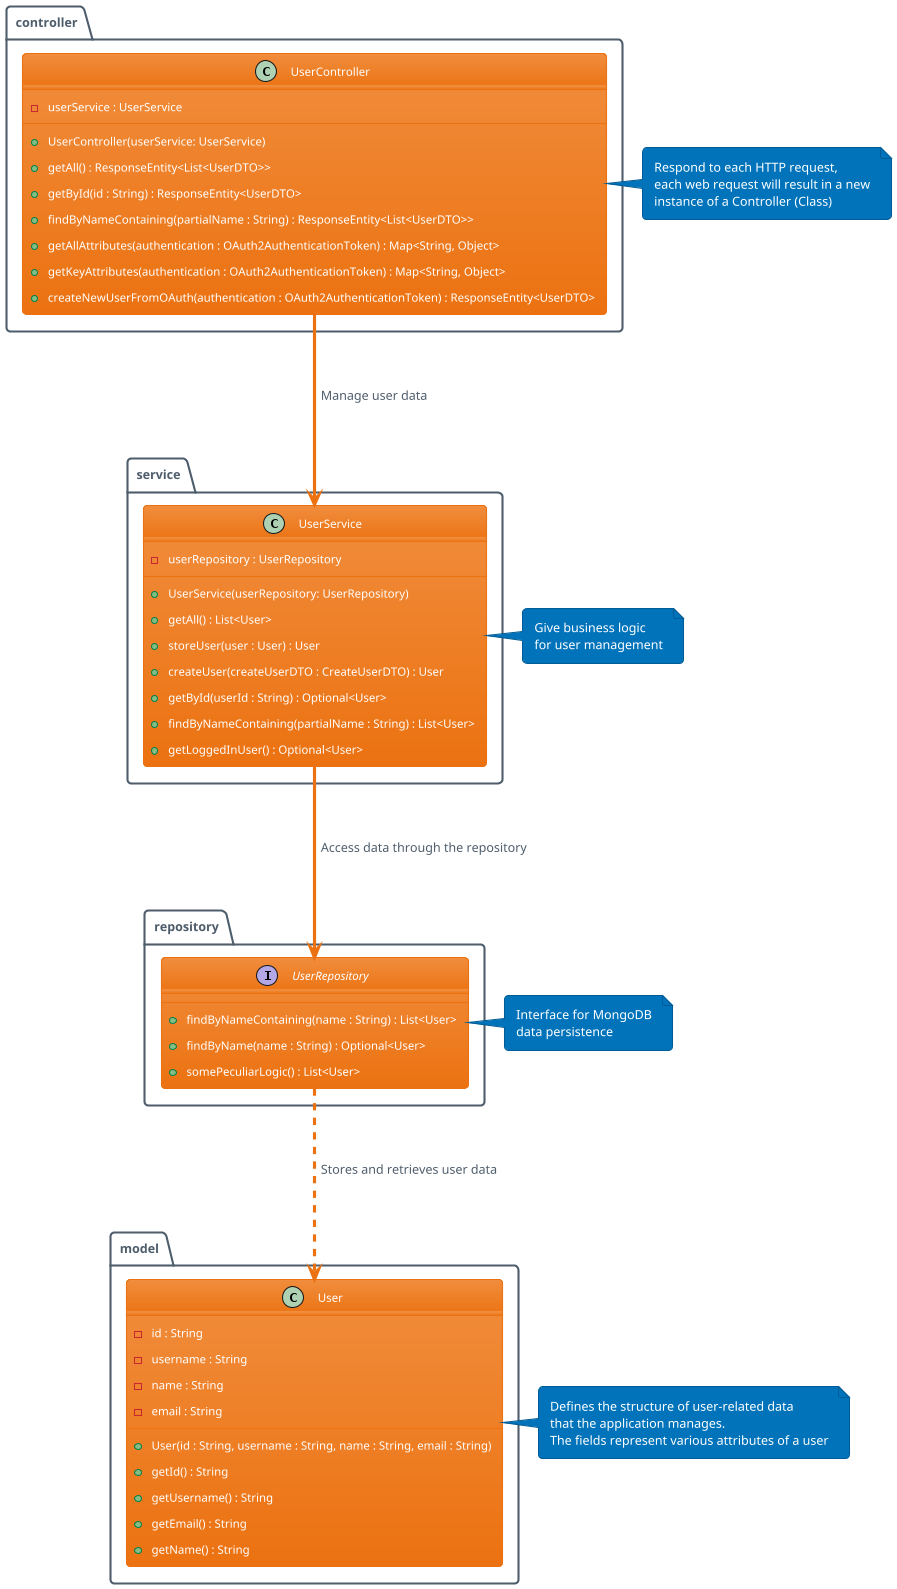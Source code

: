 @startuml
!theme aws-orange


"controller.UserController" ---> "service.UserService" : Manage user data
"service.UserService" ---> "repository.UserRepository" : Access data through the repository
"repository.UserRepository" ...> "model.User" : Stores and retrieves user data

package "controller" {
    class UserController {
        - userService : UserService

        + UserController(userService: UserService)
        + getAll() : ResponseEntity<List<UserDTO>>
        + getById(id : String) : ResponseEntity<UserDTO>
        + findByNameContaining(partialName : String) : ResponseEntity<List<UserDTO>>
        + getAllAttributes(authentication : OAuth2AuthenticationToken) : Map<String, Object>
        + getKeyAttributes(authentication : OAuth2AuthenticationToken) : Map<String, Object>
        + createNewUserFromOAuth(authentication : OAuth2AuthenticationToken) : ResponseEntity<UserDTO>
    }
}

package "model" {
    class User {
        - id : String
        - username : String
        - name : String
        - email : String

        + User(id : String, username : String, name : String, email : String)
        + getId() : String
        + getUsername() : String
        + getEmail() : String
        + getName() : String
    }
}

package "repository" {
    interface UserRepository {
        + findByNameContaining(name : String) : List<User>
        + findByName(name : String) : Optional<User>
        + somePeculiarLogic() : List<User>
    }
}

package "service" {
    class UserService {
        - userRepository : UserRepository

        + UserService(userRepository: UserRepository)
        + getAll() : List<User>
        + storeUser(user : User) : User
        + createUser(createUserDTO : CreateUserDTO) : User
        + getById(userId : String) : Optional<User>
        + findByNameContaining(partialName : String) : List<User>
        + getLoggedInUser() : Optional<User>
    }
}

note right of "controller.UserController" : Respond to each HTTP request,\neach web request will result in a new\ninstance of a Controller (Class)

note right of "service.UserService" : Give business logic\nfor user management

note right of "repository.UserRepository" : Interface for MongoDB\ndata persistence

note right of "model.User" :  Defines the structure of user-related data\nthat the application manages.\nThe fields represent various attributes of a user


@enduml
